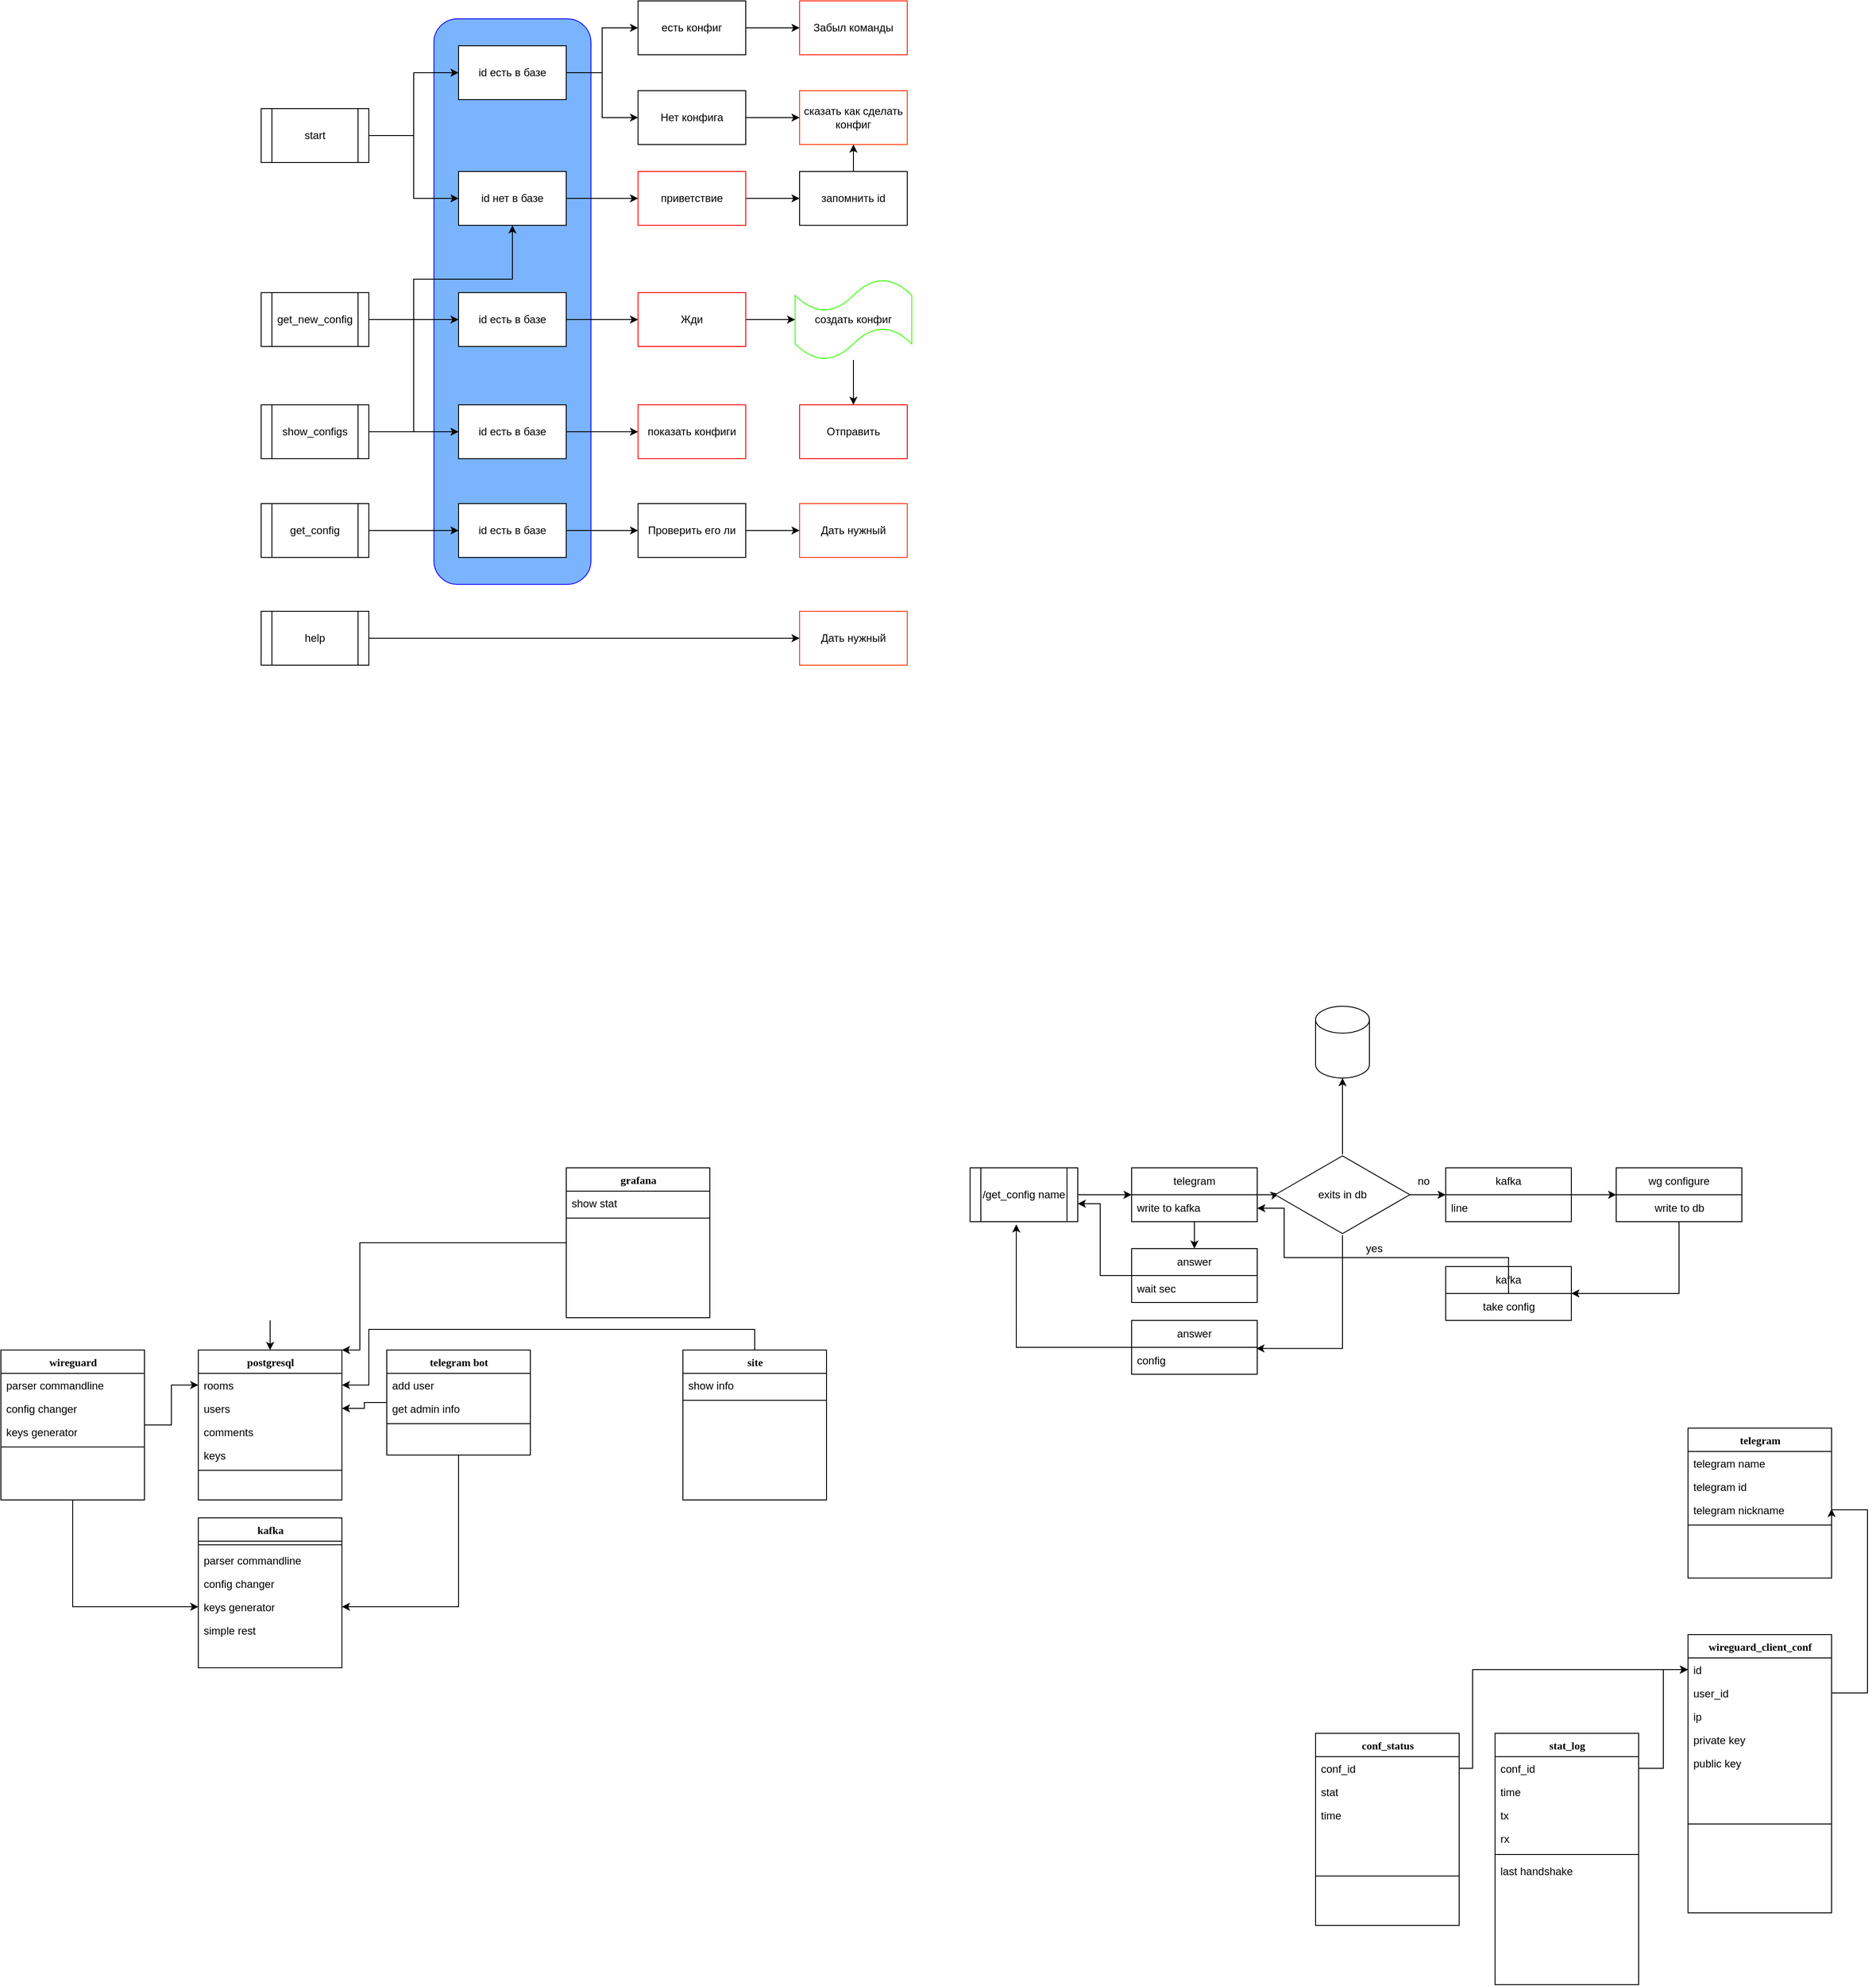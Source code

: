 <mxfile version="20.7.4" type="device"><diagram name="Page-1" id="9f46799a-70d6-7492-0946-bef42562c5a5"><mxGraphModel dx="1518" dy="2384" grid="1" gridSize="10" guides="1" tooltips="1" connect="1" arrows="1" fold="1" page="1" pageScale="1" pageWidth="1100" pageHeight="850" background="none" math="0" shadow="0"><root><mxCell id="0"/><mxCell id="1" parent="0"/><mxCell id="oRf7LFUbyHeiaU7k5_8D-14" value="" style="rounded=1;whiteSpace=wrap;html=1;strokeColor=#120AFF;fillColor=#7AB4FF;" vertex="1" parent="1"><mxGeometry x="572.5" y="-1450" width="175" height="630" as="geometry"/></mxCell><mxCell id="oRf7LFUbyHeiaU7k5_8D-32" style="edgeStyle=orthogonalEdgeStyle;rounded=0;orthogonalLoop=1;jettySize=auto;html=1;entryX=0.5;entryY=0;entryDx=0;entryDy=0;" edge="1" parent="1" source="vdcPh6hTa85m_aNYKxqe-5" target="OIe5zh96anAuEJxTmbu4-83"><mxGeometry relative="1" as="geometry"/></mxCell><mxCell id="vdcPh6hTa85m_aNYKxqe-5" value="создать конфиг" style="shape=tape;whiteSpace=wrap;html=1;shadow=0;strokeColor=#41FF12;" parent="1" vertex="1"><mxGeometry x="975" y="-1160" width="130" height="90" as="geometry"/></mxCell><mxCell id="00mdiyHsuxxNSuBgv0GE-9" style="edgeStyle=orthogonalEdgeStyle;rounded=0;orthogonalLoop=1;jettySize=auto;html=1;" parent="1" source="78961159f06e98e8-17" target="78961159f06e98e8-44" edge="1"><mxGeometry relative="1" as="geometry"/></mxCell><mxCell id="00mdiyHsuxxNSuBgv0GE-17" style="edgeStyle=orthogonalEdgeStyle;rounded=0;orthogonalLoop=1;jettySize=auto;html=1;" parent="1" source="78961159f06e98e8-17" target="00mdiyHsuxxNSuBgv0GE-6" edge="1"><mxGeometry relative="1" as="geometry"/></mxCell><mxCell id="78961159f06e98e8-17" value="wireguard" style="swimlane;html=1;fontStyle=1;align=center;verticalAlign=top;childLayout=stackLayout;horizontal=1;startSize=26;horizontalStack=0;resizeParent=1;resizeLast=0;collapsible=1;marginBottom=0;swimlaneFillColor=#ffffff;rounded=0;shadow=0;comic=0;labelBackgroundColor=none;strokeWidth=1;fillColor=none;fontFamily=Verdana;fontSize=12" parent="1" vertex="1"><mxGeometry x="90" y="33" width="160" height="167" as="geometry"/></mxCell><mxCell id="78961159f06e98e8-21" value="parser commandline" style="text;html=1;strokeColor=none;fillColor=none;align=left;verticalAlign=top;spacingLeft=4;spacingRight=4;whiteSpace=wrap;overflow=hidden;rotatable=0;points=[[0,0.5],[1,0.5]];portConstraint=eastwest;" parent="78961159f06e98e8-17" vertex="1"><mxGeometry y="26" width="160" height="26" as="geometry"/></mxCell><mxCell id="78961159f06e98e8-23" value="config changer" style="text;html=1;strokeColor=none;fillColor=none;align=left;verticalAlign=top;spacingLeft=4;spacingRight=4;whiteSpace=wrap;overflow=hidden;rotatable=0;points=[[0,0.5],[1,0.5]];portConstraint=eastwest;" parent="78961159f06e98e8-17" vertex="1"><mxGeometry y="52" width="160" height="26" as="geometry"/></mxCell><mxCell id="78961159f06e98e8-25" value="keys generator" style="text;html=1;strokeColor=none;fillColor=none;align=left;verticalAlign=top;spacingLeft=4;spacingRight=4;whiteSpace=wrap;overflow=hidden;rotatable=0;points=[[0,0.5],[1,0.5]];portConstraint=eastwest;" parent="78961159f06e98e8-17" vertex="1"><mxGeometry y="78" width="160" height="26" as="geometry"/></mxCell><mxCell id="78961159f06e98e8-19" value="" style="line;html=1;strokeWidth=1;fillColor=none;align=left;verticalAlign=middle;spacingTop=-1;spacingLeft=3;spacingRight=3;rotatable=0;labelPosition=right;points=[];portConstraint=eastwest;" parent="78961159f06e98e8-17" vertex="1"><mxGeometry y="104" width="160" height="8" as="geometry"/></mxCell><mxCell id="00mdiyHsuxxNSuBgv0GE-15" style="edgeStyle=orthogonalEdgeStyle;rounded=0;orthogonalLoop=1;jettySize=auto;html=1;" parent="1" source="78961159f06e98e8-30" target="78961159f06e98e8-45" edge="1"><mxGeometry relative="1" as="geometry"/></mxCell><mxCell id="00mdiyHsuxxNSuBgv0GE-18" style="edgeStyle=orthogonalEdgeStyle;rounded=0;orthogonalLoop=1;jettySize=auto;html=1;exitX=0.5;exitY=1;exitDx=0;exitDy=0;entryX=1;entryY=0.5;entryDx=0;entryDy=0;" parent="1" source="78961159f06e98e8-30" target="00mdiyHsuxxNSuBgv0GE-6" edge="1"><mxGeometry relative="1" as="geometry"/></mxCell><mxCell id="78961159f06e98e8-30" value="telegram bot" style="swimlane;html=1;fontStyle=1;align=center;verticalAlign=top;childLayout=stackLayout;horizontal=1;startSize=26;horizontalStack=0;resizeParent=1;resizeLast=0;collapsible=1;marginBottom=0;swimlaneFillColor=#ffffff;rounded=0;shadow=0;comic=0;labelBackgroundColor=none;strokeWidth=1;fillColor=none;fontFamily=Verdana;fontSize=12" parent="1" vertex="1"><mxGeometry x="520" y="33" width="160" height="117" as="geometry"/></mxCell><mxCell id="78961159f06e98e8-31" value="add user" style="text;html=1;strokeColor=none;fillColor=none;align=left;verticalAlign=top;spacingLeft=4;spacingRight=4;whiteSpace=wrap;overflow=hidden;rotatable=0;points=[[0,0.5],[1,0.5]];portConstraint=eastwest;" parent="78961159f06e98e8-30" vertex="1"><mxGeometry y="26" width="160" height="26" as="geometry"/></mxCell><mxCell id="78961159f06e98e8-32" value="get admin info" style="text;html=1;strokeColor=none;fillColor=none;align=left;verticalAlign=top;spacingLeft=4;spacingRight=4;whiteSpace=wrap;overflow=hidden;rotatable=0;points=[[0,0.5],[1,0.5]];portConstraint=eastwest;" parent="78961159f06e98e8-30" vertex="1"><mxGeometry y="52" width="160" height="26" as="geometry"/></mxCell><mxCell id="78961159f06e98e8-38" value="" style="line;html=1;strokeWidth=1;fillColor=none;align=left;verticalAlign=middle;spacingTop=-1;spacingLeft=3;spacingRight=3;rotatable=0;labelPosition=right;points=[];portConstraint=eastwest;" parent="78961159f06e98e8-30" vertex="1"><mxGeometry y="78" width="160" height="8" as="geometry"/></mxCell><mxCell id="78961159f06e98e8-43" value="postgresql" style="swimlane;html=1;fontStyle=1;align=center;verticalAlign=top;childLayout=stackLayout;horizontal=1;startSize=26;horizontalStack=0;resizeParent=1;resizeLast=0;collapsible=1;marginBottom=0;swimlaneFillColor=#ffffff;rounded=0;shadow=0;comic=0;labelBackgroundColor=none;strokeWidth=1;fillColor=none;fontFamily=Verdana;fontSize=12" parent="1" vertex="1"><mxGeometry x="310" y="33" width="160" height="167" as="geometry"/></mxCell><mxCell id="78961159f06e98e8-44" value="rooms" style="text;html=1;strokeColor=none;fillColor=none;align=left;verticalAlign=top;spacingLeft=4;spacingRight=4;whiteSpace=wrap;overflow=hidden;rotatable=0;points=[[0,0.5],[1,0.5]];portConstraint=eastwest;" parent="78961159f06e98e8-43" vertex="1"><mxGeometry y="26" width="160" height="26" as="geometry"/></mxCell><mxCell id="78961159f06e98e8-45" value="users" style="text;html=1;strokeColor=none;fillColor=none;align=left;verticalAlign=top;spacingLeft=4;spacingRight=4;whiteSpace=wrap;overflow=hidden;rotatable=0;points=[[0,0.5],[1,0.5]];portConstraint=eastwest;" parent="78961159f06e98e8-43" vertex="1"><mxGeometry y="52" width="160" height="26" as="geometry"/></mxCell><mxCell id="78961159f06e98e8-49" value="comments" style="text;html=1;strokeColor=none;fillColor=none;align=left;verticalAlign=top;spacingLeft=4;spacingRight=4;whiteSpace=wrap;overflow=hidden;rotatable=0;points=[[0,0.5],[1,0.5]];portConstraint=eastwest;" parent="78961159f06e98e8-43" vertex="1"><mxGeometry y="78" width="160" height="26" as="geometry"/></mxCell><mxCell id="78961159f06e98e8-50" value="keys" style="text;html=1;strokeColor=none;fillColor=none;align=left;verticalAlign=top;spacingLeft=4;spacingRight=4;whiteSpace=wrap;overflow=hidden;rotatable=0;points=[[0,0.5],[1,0.5]];portConstraint=eastwest;" parent="78961159f06e98e8-43" vertex="1"><mxGeometry y="104" width="160" height="26" as="geometry"/></mxCell><mxCell id="78961159f06e98e8-51" value="" style="line;html=1;strokeWidth=1;fillColor=none;align=left;verticalAlign=middle;spacingTop=-1;spacingLeft=3;spacingRight=3;rotatable=0;labelPosition=right;points=[];portConstraint=eastwest;" parent="78961159f06e98e8-43" vertex="1"><mxGeometry y="130" width="160" height="8" as="geometry"/></mxCell><mxCell id="00mdiyHsuxxNSuBgv0GE-3" value="kafka" style="swimlane;html=1;fontStyle=1;align=center;verticalAlign=top;childLayout=stackLayout;horizontal=1;startSize=26;horizontalStack=0;resizeParent=1;resizeLast=0;collapsible=1;marginBottom=0;swimlaneFillColor=#ffffff;rounded=0;shadow=0;comic=0;labelBackgroundColor=none;strokeWidth=1;fillColor=none;fontFamily=Verdana;fontSize=12" parent="1" vertex="1"><mxGeometry x="310" y="220" width="160" height="167" as="geometry"/></mxCell><mxCell id="00mdiyHsuxxNSuBgv0GE-8" value="" style="line;html=1;strokeWidth=1;fillColor=none;align=left;verticalAlign=middle;spacingTop=-1;spacingLeft=3;spacingRight=3;rotatable=0;labelPosition=right;points=[];portConstraint=eastwest;" parent="00mdiyHsuxxNSuBgv0GE-3" vertex="1"><mxGeometry y="26" width="160" height="8" as="geometry"/></mxCell><mxCell id="00mdiyHsuxxNSuBgv0GE-4" value="parser commandline" style="text;html=1;strokeColor=none;fillColor=none;align=left;verticalAlign=top;spacingLeft=4;spacingRight=4;whiteSpace=wrap;overflow=hidden;rotatable=0;points=[[0,0.5],[1,0.5]];portConstraint=eastwest;" parent="00mdiyHsuxxNSuBgv0GE-3" vertex="1"><mxGeometry y="34" width="160" height="26" as="geometry"/></mxCell><mxCell id="00mdiyHsuxxNSuBgv0GE-5" value="config changer" style="text;html=1;strokeColor=none;fillColor=none;align=left;verticalAlign=top;spacingLeft=4;spacingRight=4;whiteSpace=wrap;overflow=hidden;rotatable=0;points=[[0,0.5],[1,0.5]];portConstraint=eastwest;" parent="00mdiyHsuxxNSuBgv0GE-3" vertex="1"><mxGeometry y="60" width="160" height="26" as="geometry"/></mxCell><mxCell id="00mdiyHsuxxNSuBgv0GE-6" value="keys generator" style="text;html=1;strokeColor=none;fillColor=none;align=left;verticalAlign=top;spacingLeft=4;spacingRight=4;whiteSpace=wrap;overflow=hidden;rotatable=0;points=[[0,0.5],[1,0.5]];portConstraint=eastwest;" parent="00mdiyHsuxxNSuBgv0GE-3" vertex="1"><mxGeometry y="86" width="160" height="26" as="geometry"/></mxCell><mxCell id="00mdiyHsuxxNSuBgv0GE-7" value="simple rest" style="text;html=1;strokeColor=none;fillColor=none;align=left;verticalAlign=top;spacingLeft=4;spacingRight=4;whiteSpace=wrap;overflow=hidden;rotatable=0;points=[[0,0.5],[1,0.5]];portConstraint=eastwest;" parent="00mdiyHsuxxNSuBgv0GE-3" vertex="1"><mxGeometry y="112" width="160" height="26" as="geometry"/></mxCell><mxCell id="00mdiyHsuxxNSuBgv0GE-26" style="edgeStyle=orthogonalEdgeStyle;rounded=0;orthogonalLoop=1;jettySize=auto;html=1;exitX=0.5;exitY=1;exitDx=0;exitDy=0;entryX=0.5;entryY=0;entryDx=0;entryDy=0;" parent="1" target="78961159f06e98e8-43" edge="1"><mxGeometry relative="1" as="geometry"><mxPoint x="390" as="sourcePoint"/></mxGeometry></mxCell><mxCell id="00mdiyHsuxxNSuBgv0GE-41" style="edgeStyle=orthogonalEdgeStyle;rounded=0;orthogonalLoop=1;jettySize=auto;html=1;entryX=1;entryY=0.5;entryDx=0;entryDy=0;" parent="1" source="00mdiyHsuxxNSuBgv0GE-27" target="78961159f06e98e8-44" edge="1"><mxGeometry relative="1" as="geometry"><Array as="points"><mxPoint x="930" y="10"/><mxPoint x="500" y="10"/><mxPoint x="500" y="72"/></Array></mxGeometry></mxCell><mxCell id="00mdiyHsuxxNSuBgv0GE-27" value="site" style="swimlane;html=1;fontStyle=1;align=center;verticalAlign=top;childLayout=stackLayout;horizontal=1;startSize=26;horizontalStack=0;resizeParent=1;resizeLast=0;collapsible=1;marginBottom=0;swimlaneFillColor=#ffffff;rounded=0;shadow=0;comic=0;labelBackgroundColor=none;strokeWidth=1;fillColor=none;fontFamily=Verdana;fontSize=12" parent="1" vertex="1"><mxGeometry x="850" y="33" width="160" height="167" as="geometry"/></mxCell><mxCell id="00mdiyHsuxxNSuBgv0GE-29" value="show info&amp;nbsp;" style="text;html=1;strokeColor=none;fillColor=none;align=left;verticalAlign=top;spacingLeft=4;spacingRight=4;whiteSpace=wrap;overflow=hidden;rotatable=0;points=[[0,0.5],[1,0.5]];portConstraint=eastwest;" parent="00mdiyHsuxxNSuBgv0GE-27" vertex="1"><mxGeometry y="26" width="160" height="26" as="geometry"/></mxCell><mxCell id="00mdiyHsuxxNSuBgv0GE-32" value="" style="line;html=1;strokeWidth=1;fillColor=none;align=left;verticalAlign=middle;spacingTop=-1;spacingLeft=3;spacingRight=3;rotatable=0;labelPosition=right;points=[];portConstraint=eastwest;" parent="00mdiyHsuxxNSuBgv0GE-27" vertex="1"><mxGeometry y="52" width="160" height="8" as="geometry"/></mxCell><mxCell id="00mdiyHsuxxNSuBgv0GE-48" style="edgeStyle=orthogonalEdgeStyle;rounded=0;orthogonalLoop=1;jettySize=auto;html=1;entryX=1;entryY=0;entryDx=0;entryDy=0;" parent="1" source="00mdiyHsuxxNSuBgv0GE-42" target="78961159f06e98e8-43" edge="1"><mxGeometry relative="1" as="geometry"><Array as="points"><mxPoint x="490" y="-86"/><mxPoint x="490" y="33"/></Array></mxGeometry></mxCell><mxCell id="00mdiyHsuxxNSuBgv0GE-42" value="grafana" style="swimlane;html=1;fontStyle=1;align=center;verticalAlign=top;childLayout=stackLayout;horizontal=1;startSize=26;horizontalStack=0;resizeParent=1;resizeLast=0;collapsible=1;marginBottom=0;swimlaneFillColor=#ffffff;rounded=0;shadow=0;comic=0;labelBackgroundColor=none;strokeWidth=1;fillColor=none;fontFamily=Verdana;fontSize=12" parent="1" vertex="1"><mxGeometry x="720" y="-170" width="160" height="167" as="geometry"/></mxCell><mxCell id="00mdiyHsuxxNSuBgv0GE-44" value="show stat" style="text;html=1;strokeColor=none;fillColor=none;align=left;verticalAlign=top;spacingLeft=4;spacingRight=4;whiteSpace=wrap;overflow=hidden;rotatable=0;points=[[0,0.5],[1,0.5]];portConstraint=eastwest;" parent="00mdiyHsuxxNSuBgv0GE-42" vertex="1"><mxGeometry y="26" width="160" height="26" as="geometry"/></mxCell><mxCell id="00mdiyHsuxxNSuBgv0GE-47" value="" style="line;html=1;strokeWidth=1;fillColor=none;align=left;verticalAlign=middle;spacingTop=-1;spacingLeft=3;spacingRight=3;rotatable=0;labelPosition=right;points=[];portConstraint=eastwest;" parent="00mdiyHsuxxNSuBgv0GE-42" vertex="1"><mxGeometry y="52" width="160" height="8" as="geometry"/></mxCell><mxCell id="00mdiyHsuxxNSuBgv0GE-49" value="telegram" style="swimlane;html=1;fontStyle=1;align=center;verticalAlign=top;childLayout=stackLayout;horizontal=1;startSize=26;horizontalStack=0;resizeParent=1;resizeLast=0;collapsible=1;marginBottom=0;swimlaneFillColor=#ffffff;rounded=0;shadow=0;comic=0;labelBackgroundColor=none;strokeWidth=1;fillColor=none;fontFamily=Verdana;fontSize=12" parent="1" vertex="1"><mxGeometry x="1970" y="120" width="160" height="167" as="geometry"/></mxCell><mxCell id="00mdiyHsuxxNSuBgv0GE-51" value="telegram name" style="text;html=1;strokeColor=none;fillColor=none;align=left;verticalAlign=top;spacingLeft=4;spacingRight=4;whiteSpace=wrap;overflow=hidden;rotatable=0;points=[[0,0.5],[1,0.5]];portConstraint=eastwest;" parent="00mdiyHsuxxNSuBgv0GE-49" vertex="1"><mxGeometry y="26" width="160" height="26" as="geometry"/></mxCell><mxCell id="00mdiyHsuxxNSuBgv0GE-53" value="telegram id" style="text;html=1;strokeColor=none;fillColor=none;align=left;verticalAlign=top;spacingLeft=4;spacingRight=4;whiteSpace=wrap;overflow=hidden;rotatable=0;points=[[0,0.5],[1,0.5]];portConstraint=eastwest;" parent="00mdiyHsuxxNSuBgv0GE-49" vertex="1"><mxGeometry y="52" width="160" height="26" as="geometry"/></mxCell><mxCell id="OIe5zh96anAuEJxTmbu4-7" value="telegram nickname" style="text;html=1;strokeColor=none;fillColor=none;align=left;verticalAlign=top;spacingLeft=4;spacingRight=4;whiteSpace=wrap;overflow=hidden;rotatable=0;points=[[0,0.5],[1,0.5]];portConstraint=eastwest;" parent="00mdiyHsuxxNSuBgv0GE-49" vertex="1"><mxGeometry y="78" width="160" height="26" as="geometry"/></mxCell><mxCell id="00mdiyHsuxxNSuBgv0GE-54" value="" style="line;html=1;strokeWidth=1;fillColor=none;align=left;verticalAlign=middle;spacingTop=-1;spacingLeft=3;spacingRight=3;rotatable=0;labelPosition=right;points=[];portConstraint=eastwest;" parent="00mdiyHsuxxNSuBgv0GE-49" vertex="1"><mxGeometry y="104" width="160" height="8" as="geometry"/></mxCell><mxCell id="00mdiyHsuxxNSuBgv0GE-55" value="stat_log" style="swimlane;html=1;fontStyle=1;align=center;verticalAlign=top;childLayout=stackLayout;horizontal=1;startSize=26;horizontalStack=0;resizeParent=1;resizeLast=0;collapsible=1;marginBottom=0;swimlaneFillColor=#ffffff;rounded=0;shadow=0;comic=0;labelBackgroundColor=none;strokeWidth=1;fillColor=none;fontFamily=Verdana;fontSize=12" parent="1" vertex="1"><mxGeometry x="1755" y="460" width="160" height="280" as="geometry"/></mxCell><mxCell id="00mdiyHsuxxNSuBgv0GE-94" value="conf_id" style="text;html=1;strokeColor=none;fillColor=none;align=left;verticalAlign=top;spacingLeft=4;spacingRight=4;whiteSpace=wrap;overflow=hidden;rotatable=0;points=[[0,0.5],[1,0.5]];portConstraint=eastwest;" parent="00mdiyHsuxxNSuBgv0GE-55" vertex="1"><mxGeometry y="26" width="160" height="26" as="geometry"/></mxCell><mxCell id="00mdiyHsuxxNSuBgv0GE-56" value="time" style="text;html=1;strokeColor=none;fillColor=none;align=left;verticalAlign=top;spacingLeft=4;spacingRight=4;whiteSpace=wrap;overflow=hidden;rotatable=0;points=[[0,0.5],[1,0.5]];portConstraint=eastwest;" parent="00mdiyHsuxxNSuBgv0GE-55" vertex="1"><mxGeometry y="52" width="160" height="26" as="geometry"/></mxCell><mxCell id="00mdiyHsuxxNSuBgv0GE-58" value="tx" style="text;html=1;strokeColor=none;fillColor=none;align=left;verticalAlign=top;spacingLeft=4;spacingRight=4;whiteSpace=wrap;overflow=hidden;rotatable=0;points=[[0,0.5],[1,0.5]];portConstraint=eastwest;" parent="00mdiyHsuxxNSuBgv0GE-55" vertex="1"><mxGeometry y="78" width="160" height="26" as="geometry"/></mxCell><mxCell id="00mdiyHsuxxNSuBgv0GE-59" value="rx" style="text;html=1;strokeColor=none;fillColor=none;align=left;verticalAlign=top;spacingLeft=4;spacingRight=4;whiteSpace=wrap;overflow=hidden;rotatable=0;points=[[0,0.5],[1,0.5]];portConstraint=eastwest;" parent="00mdiyHsuxxNSuBgv0GE-55" vertex="1"><mxGeometry y="104" width="160" height="26" as="geometry"/></mxCell><mxCell id="00mdiyHsuxxNSuBgv0GE-60" value="" style="line;html=1;strokeWidth=1;fillColor=none;align=left;verticalAlign=middle;spacingTop=-1;spacingLeft=3;spacingRight=3;rotatable=0;labelPosition=right;points=[];portConstraint=eastwest;" parent="00mdiyHsuxxNSuBgv0GE-55" vertex="1"><mxGeometry y="130" width="160" height="10" as="geometry"/></mxCell><mxCell id="00mdiyHsuxxNSuBgv0GE-95" value="last handshake" style="text;html=1;strokeColor=none;fillColor=none;align=left;verticalAlign=top;spacingLeft=4;spacingRight=4;whiteSpace=wrap;overflow=hidden;rotatable=0;points=[[0,0.5],[1,0.5]];portConstraint=eastwest;" parent="00mdiyHsuxxNSuBgv0GE-55" vertex="1"><mxGeometry y="140" width="160" height="26" as="geometry"/></mxCell><mxCell id="-ecxT5rSMF1L9PS7Wfo_-3" style="edgeStyle=orthogonalEdgeStyle;rounded=0;orthogonalLoop=1;jettySize=auto;html=1;exitX=1;exitY=0.5;exitDx=0;exitDy=0;" parent="1" source="-ecxT5rSMF1L9PS7Wfo_-1" edge="1"><mxGeometry relative="1" as="geometry"><mxPoint x="1350" y="-139.96" as="targetPoint"/></mxGeometry></mxCell><mxCell id="-ecxT5rSMF1L9PS7Wfo_-1" value="/get_config name" style="shape=process;whiteSpace=wrap;html=1;backgroundOutline=1;" parent="1" vertex="1"><mxGeometry x="1170" y="-170" width="120" height="60" as="geometry"/></mxCell><mxCell id="-ecxT5rSMF1L9PS7Wfo_-15" style="edgeStyle=orthogonalEdgeStyle;rounded=0;orthogonalLoop=1;jettySize=auto;html=1;" parent="1" source="-ecxT5rSMF1L9PS7Wfo_-4" target="-ecxT5rSMF1L9PS7Wfo_-13" edge="1"><mxGeometry relative="1" as="geometry"/></mxCell><mxCell id="-ecxT5rSMF1L9PS7Wfo_-22" style="edgeStyle=orthogonalEdgeStyle;rounded=0;orthogonalLoop=1;jettySize=auto;html=1;entryX=0.026;entryY=0.49;entryDx=0;entryDy=0;entryPerimeter=0;" parent="1" source="-ecxT5rSMF1L9PS7Wfo_-4" target="-ecxT5rSMF1L9PS7Wfo_-21" edge="1"><mxGeometry relative="1" as="geometry"/></mxCell><mxCell id="-ecxT5rSMF1L9PS7Wfo_-4" value="telegram" style="swimlane;fontStyle=0;childLayout=stackLayout;horizontal=1;startSize=30;horizontalStack=0;resizeParent=1;resizeParentMax=0;resizeLast=0;collapsible=1;marginBottom=0;whiteSpace=wrap;html=1;" parent="1" vertex="1"><mxGeometry x="1350" y="-170" width="140" height="60" as="geometry"/></mxCell><mxCell id="-ecxT5rSMF1L9PS7Wfo_-5" value="write to kafka" style="text;strokeColor=none;fillColor=none;align=left;verticalAlign=middle;spacingLeft=4;spacingRight=4;overflow=hidden;points=[[0,0.5],[1,0.5]];portConstraint=eastwest;rotatable=0;whiteSpace=wrap;html=1;" parent="-ecxT5rSMF1L9PS7Wfo_-4" vertex="1"><mxGeometry y="30" width="140" height="30" as="geometry"/></mxCell><mxCell id="-ecxT5rSMF1L9PS7Wfo_-19" style="edgeStyle=orthogonalEdgeStyle;rounded=0;orthogonalLoop=1;jettySize=auto;html=1;" parent="1" source="-ecxT5rSMF1L9PS7Wfo_-10" target="-ecxT5rSMF1L9PS7Wfo_-17" edge="1"><mxGeometry relative="1" as="geometry"/></mxCell><mxCell id="-ecxT5rSMF1L9PS7Wfo_-10" value="kafka" style="swimlane;fontStyle=0;childLayout=stackLayout;horizontal=1;startSize=30;horizontalStack=0;resizeParent=1;resizeParentMax=0;resizeLast=0;collapsible=1;marginBottom=0;whiteSpace=wrap;html=1;" parent="1" vertex="1"><mxGeometry x="1700" y="-170" width="140" height="60" as="geometry"/></mxCell><mxCell id="-ecxT5rSMF1L9PS7Wfo_-11" value="line" style="text;strokeColor=none;fillColor=none;align=left;verticalAlign=middle;spacingLeft=4;spacingRight=4;overflow=hidden;points=[[0,0.5],[1,0.5]];portConstraint=eastwest;rotatable=0;whiteSpace=wrap;html=1;" parent="-ecxT5rSMF1L9PS7Wfo_-10" vertex="1"><mxGeometry y="30" width="140" height="30" as="geometry"/></mxCell><mxCell id="-ecxT5rSMF1L9PS7Wfo_-13" value="answer" style="swimlane;fontStyle=0;childLayout=stackLayout;horizontal=1;startSize=30;horizontalStack=0;resizeParent=1;resizeParentMax=0;resizeLast=0;collapsible=1;marginBottom=0;whiteSpace=wrap;html=1;" parent="1" vertex="1"><mxGeometry x="1350" y="-80" width="140" height="60" as="geometry"/></mxCell><mxCell id="-ecxT5rSMF1L9PS7Wfo_-14" value="wait sec" style="text;strokeColor=none;fillColor=none;align=left;verticalAlign=middle;spacingLeft=4;spacingRight=4;overflow=hidden;points=[[0,0.5],[1,0.5]];portConstraint=eastwest;rotatable=0;whiteSpace=wrap;html=1;" parent="-ecxT5rSMF1L9PS7Wfo_-13" vertex="1"><mxGeometry y="30" width="140" height="30" as="geometry"/></mxCell><mxCell id="-ecxT5rSMF1L9PS7Wfo_-16" style="edgeStyle=orthogonalEdgeStyle;rounded=0;orthogonalLoop=1;jettySize=auto;html=1;" parent="1" source="-ecxT5rSMF1L9PS7Wfo_-14" edge="1"><mxGeometry relative="1" as="geometry"><mxPoint x="1290" y="-130" as="targetPoint"/><Array as="points"><mxPoint x="1315" y="-50"/><mxPoint x="1315" y="-130"/></Array></mxGeometry></mxCell><mxCell id="-ecxT5rSMF1L9PS7Wfo_-35" style="edgeStyle=orthogonalEdgeStyle;rounded=0;orthogonalLoop=1;jettySize=auto;html=1;" parent="1" source="-ecxT5rSMF1L9PS7Wfo_-17" target="-ecxT5rSMF1L9PS7Wfo_-33" edge="1"><mxGeometry relative="1" as="geometry"><Array as="points"><mxPoint x="1960" y="-30"/></Array></mxGeometry></mxCell><mxCell id="-ecxT5rSMF1L9PS7Wfo_-17" value="wg configure" style="swimlane;fontStyle=0;childLayout=stackLayout;horizontal=1;startSize=30;horizontalStack=0;resizeParent=1;resizeParentMax=0;resizeLast=0;collapsible=1;marginBottom=0;whiteSpace=wrap;html=1;" parent="1" vertex="1"><mxGeometry x="1890" y="-170" width="140" height="60" as="geometry"/></mxCell><mxCell id="-ecxT5rSMF1L9PS7Wfo_-32" value="write to db" style="text;html=1;align=center;verticalAlign=middle;resizable=0;points=[];autosize=1;strokeColor=none;fillColor=none;" parent="-ecxT5rSMF1L9PS7Wfo_-17" vertex="1"><mxGeometry y="30" width="140" height="30" as="geometry"/></mxCell><mxCell id="-ecxT5rSMF1L9PS7Wfo_-20" value="" style="shape=cylinder3;whiteSpace=wrap;html=1;boundedLbl=1;backgroundOutline=1;size=15;" parent="1" vertex="1"><mxGeometry x="1555" y="-350" width="60" height="80" as="geometry"/></mxCell><mxCell id="-ecxT5rSMF1L9PS7Wfo_-23" style="edgeStyle=orthogonalEdgeStyle;rounded=0;orthogonalLoop=1;jettySize=auto;html=1;entryX=0.5;entryY=1;entryDx=0;entryDy=0;entryPerimeter=0;" parent="1" source="-ecxT5rSMF1L9PS7Wfo_-21" target="-ecxT5rSMF1L9PS7Wfo_-20" edge="1"><mxGeometry relative="1" as="geometry"/></mxCell><mxCell id="-ecxT5rSMF1L9PS7Wfo_-24" style="edgeStyle=orthogonalEdgeStyle;rounded=0;orthogonalLoop=1;jettySize=auto;html=1;" parent="1" source="-ecxT5rSMF1L9PS7Wfo_-21" target="-ecxT5rSMF1L9PS7Wfo_-10" edge="1"><mxGeometry relative="1" as="geometry"/></mxCell><mxCell id="-ecxT5rSMF1L9PS7Wfo_-31" style="edgeStyle=orthogonalEdgeStyle;rounded=0;orthogonalLoop=1;jettySize=auto;html=1;entryX=0.993;entryY=0.041;entryDx=0;entryDy=0;entryPerimeter=0;" parent="1" source="-ecxT5rSMF1L9PS7Wfo_-21" target="-ecxT5rSMF1L9PS7Wfo_-29" edge="1"><mxGeometry relative="1" as="geometry"/></mxCell><mxCell id="-ecxT5rSMF1L9PS7Wfo_-21" value="exits in db" style="html=1;whiteSpace=wrap;aspect=fixed;shape=isoRectangle;" parent="1" vertex="1"><mxGeometry x="1510" y="-185" width="150" height="90" as="geometry"/></mxCell><mxCell id="-ecxT5rSMF1L9PS7Wfo_-25" value="no" style="text;html=1;align=center;verticalAlign=middle;resizable=0;points=[];autosize=1;strokeColor=none;fillColor=none;" parent="1" vertex="1"><mxGeometry x="1655" y="-170" width="40" height="30" as="geometry"/></mxCell><mxCell id="-ecxT5rSMF1L9PS7Wfo_-26" value="yes" style="text;html=1;align=center;verticalAlign=middle;resizable=0;points=[];autosize=1;strokeColor=none;fillColor=none;" parent="1" vertex="1"><mxGeometry x="1600" y="-95" width="40" height="30" as="geometry"/></mxCell><mxCell id="-ecxT5rSMF1L9PS7Wfo_-30" style="edgeStyle=orthogonalEdgeStyle;rounded=0;orthogonalLoop=1;jettySize=auto;html=1;entryX=0.429;entryY=1.05;entryDx=0;entryDy=0;entryPerimeter=0;exitX=0;exitY=0.5;exitDx=0;exitDy=0;" parent="1" source="-ecxT5rSMF1L9PS7Wfo_-28" target="-ecxT5rSMF1L9PS7Wfo_-1" edge="1"><mxGeometry relative="1" as="geometry"><mxPoint x="1450" y="120" as="sourcePoint"/><Array as="points"><mxPoint x="1222" y="30"/></Array></mxGeometry></mxCell><mxCell id="-ecxT5rSMF1L9PS7Wfo_-28" value="answer" style="swimlane;fontStyle=0;childLayout=stackLayout;horizontal=1;startSize=30;horizontalStack=0;resizeParent=1;resizeParentMax=0;resizeLast=0;collapsible=1;marginBottom=0;whiteSpace=wrap;html=1;" parent="1" vertex="1"><mxGeometry x="1350" width="140" height="60" as="geometry"/></mxCell><mxCell id="-ecxT5rSMF1L9PS7Wfo_-29" value="config" style="text;strokeColor=none;fillColor=none;align=left;verticalAlign=middle;spacingLeft=4;spacingRight=4;overflow=hidden;points=[[0,0.5],[1,0.5]];portConstraint=eastwest;rotatable=0;whiteSpace=wrap;html=1;" parent="-ecxT5rSMF1L9PS7Wfo_-28" vertex="1"><mxGeometry y="30" width="140" height="30" as="geometry"/></mxCell><mxCell id="-ecxT5rSMF1L9PS7Wfo_-33" value="kafka" style="swimlane;fontStyle=0;childLayout=stackLayout;horizontal=1;startSize=30;horizontalStack=0;resizeParent=1;resizeParentMax=0;resizeLast=0;collapsible=1;marginBottom=0;whiteSpace=wrap;html=1;" parent="1" vertex="1"><mxGeometry x="1700" y="-60" width="140" height="60" as="geometry"/></mxCell><mxCell id="-ecxT5rSMF1L9PS7Wfo_-34" value="take config" style="text;html=1;align=center;verticalAlign=middle;resizable=0;points=[];autosize=1;strokeColor=none;fillColor=none;" parent="-ecxT5rSMF1L9PS7Wfo_-33" vertex="1"><mxGeometry y="30" width="140" height="30" as="geometry"/></mxCell><mxCell id="-ecxT5rSMF1L9PS7Wfo_-37" style="edgeStyle=orthogonalEdgeStyle;rounded=0;orthogonalLoop=1;jettySize=auto;html=1;entryX=1;entryY=0.5;entryDx=0;entryDy=0;" parent="1" source="-ecxT5rSMF1L9PS7Wfo_-34" target="-ecxT5rSMF1L9PS7Wfo_-5" edge="1"><mxGeometry relative="1" as="geometry"><Array as="points"><mxPoint x="1770" y="-70"/><mxPoint x="1520" y="-70"/><mxPoint x="1520" y="-125"/></Array></mxGeometry></mxCell><mxCell id="OIe5zh96anAuEJxTmbu4-1" value="wireguard_client_conf" style="swimlane;html=1;fontStyle=1;align=center;verticalAlign=top;childLayout=stackLayout;horizontal=1;startSize=26;horizontalStack=0;resizeParent=1;resizeLast=0;collapsible=1;marginBottom=0;swimlaneFillColor=#ffffff;rounded=0;shadow=0;comic=0;labelBackgroundColor=none;strokeWidth=1;fillColor=none;fontFamily=Verdana;fontSize=12" parent="1" vertex="1"><mxGeometry x="1970" y="350" width="160" height="310" as="geometry"/></mxCell><mxCell id="OIe5zh96anAuEJxTmbu4-2" value="id" style="text;html=1;strokeColor=none;fillColor=none;align=left;verticalAlign=top;spacingLeft=4;spacingRight=4;whiteSpace=wrap;overflow=hidden;rotatable=0;points=[[0,0.5],[1,0.5]];portConstraint=eastwest;" parent="OIe5zh96anAuEJxTmbu4-1" vertex="1"><mxGeometry y="26" width="160" height="26" as="geometry"/></mxCell><mxCell id="OIe5zh96anAuEJxTmbu4-10" value="user_id" style="text;html=1;strokeColor=none;fillColor=none;align=left;verticalAlign=top;spacingLeft=4;spacingRight=4;whiteSpace=wrap;overflow=hidden;rotatable=0;points=[[0,0.5],[1,0.5]];portConstraint=eastwest;" parent="OIe5zh96anAuEJxTmbu4-1" vertex="1"><mxGeometry y="52" width="160" height="26" as="geometry"/></mxCell><mxCell id="OIe5zh96anAuEJxTmbu4-3" value="ip" style="text;html=1;strokeColor=none;fillColor=none;align=left;verticalAlign=top;spacingLeft=4;spacingRight=4;whiteSpace=wrap;overflow=hidden;rotatable=0;points=[[0,0.5],[1,0.5]];portConstraint=eastwest;" parent="OIe5zh96anAuEJxTmbu4-1" vertex="1"><mxGeometry y="78" width="160" height="26" as="geometry"/></mxCell><mxCell id="OIe5zh96anAuEJxTmbu4-4" value="private key" style="text;html=1;strokeColor=none;fillColor=none;align=left;verticalAlign=top;spacingLeft=4;spacingRight=4;whiteSpace=wrap;overflow=hidden;rotatable=0;points=[[0,0.5],[1,0.5]];portConstraint=eastwest;" parent="OIe5zh96anAuEJxTmbu4-1" vertex="1"><mxGeometry y="104" width="160" height="26" as="geometry"/></mxCell><mxCell id="OIe5zh96anAuEJxTmbu4-8" value="public key" style="text;html=1;strokeColor=none;fillColor=none;align=left;verticalAlign=top;spacingLeft=4;spacingRight=4;whiteSpace=wrap;overflow=hidden;rotatable=0;points=[[0,0.5],[1,0.5]];portConstraint=eastwest;" parent="OIe5zh96anAuEJxTmbu4-1" vertex="1"><mxGeometry y="130" width="160" height="26" as="geometry"/></mxCell><mxCell id="OIe5zh96anAuEJxTmbu4-6" value="" style="line;html=1;strokeWidth=1;fillColor=none;align=left;verticalAlign=middle;spacingTop=-1;spacingLeft=3;spacingRight=3;rotatable=0;labelPosition=right;points=[];portConstraint=eastwest;" parent="OIe5zh96anAuEJxTmbu4-1" vertex="1"><mxGeometry y="156" width="160" height="110" as="geometry"/></mxCell><mxCell id="OIe5zh96anAuEJxTmbu4-11" value="conf_status" style="swimlane;html=1;fontStyle=1;align=center;verticalAlign=top;childLayout=stackLayout;horizontal=1;startSize=26;horizontalStack=0;resizeParent=1;resizeLast=0;collapsible=1;marginBottom=0;swimlaneFillColor=#ffffff;rounded=0;shadow=0;comic=0;labelBackgroundColor=none;strokeWidth=1;fillColor=none;fontFamily=Verdana;fontSize=12" parent="1" vertex="1"><mxGeometry x="1555" y="460" width="160" height="214" as="geometry"/></mxCell><mxCell id="OIe5zh96anAuEJxTmbu4-12" value="conf_id" style="text;html=1;strokeColor=none;fillColor=none;align=left;verticalAlign=top;spacingLeft=4;spacingRight=4;whiteSpace=wrap;overflow=hidden;rotatable=0;points=[[0,0.5],[1,0.5]];portConstraint=eastwest;" parent="OIe5zh96anAuEJxTmbu4-11" vertex="1"><mxGeometry y="26" width="160" height="26" as="geometry"/></mxCell><mxCell id="OIe5zh96anAuEJxTmbu4-13" value="stat" style="text;html=1;strokeColor=none;fillColor=none;align=left;verticalAlign=top;spacingLeft=4;spacingRight=4;whiteSpace=wrap;overflow=hidden;rotatable=0;points=[[0,0.5],[1,0.5]];portConstraint=eastwest;" parent="OIe5zh96anAuEJxTmbu4-11" vertex="1"><mxGeometry y="52" width="160" height="26" as="geometry"/></mxCell><mxCell id="OIe5zh96anAuEJxTmbu4-15" value="time" style="text;html=1;strokeColor=none;fillColor=none;align=left;verticalAlign=top;spacingLeft=4;spacingRight=4;whiteSpace=wrap;overflow=hidden;rotatable=0;points=[[0,0.5],[1,0.5]];portConstraint=eastwest;" parent="OIe5zh96anAuEJxTmbu4-11" vertex="1"><mxGeometry y="78" width="160" height="26" as="geometry"/></mxCell><mxCell id="OIe5zh96anAuEJxTmbu4-14" value="" style="line;html=1;strokeWidth=1;fillColor=none;align=left;verticalAlign=middle;spacingTop=-1;spacingLeft=3;spacingRight=3;rotatable=0;labelPosition=right;points=[];portConstraint=eastwest;" parent="OIe5zh96anAuEJxTmbu4-11" vertex="1"><mxGeometry y="104" width="160" height="110" as="geometry"/></mxCell><mxCell id="OIe5zh96anAuEJxTmbu4-18" style="edgeStyle=orthogonalEdgeStyle;rounded=0;orthogonalLoop=1;jettySize=auto;html=1;exitX=1;exitY=0.5;exitDx=0;exitDy=0;entryX=0;entryY=0.5;entryDx=0;entryDy=0;" parent="1" source="OIe5zh96anAuEJxTmbu4-12" target="OIe5zh96anAuEJxTmbu4-2" edge="1"><mxGeometry relative="1" as="geometry"><Array as="points"><mxPoint x="1730" y="499"/><mxPoint x="1730" y="389"/></Array></mxGeometry></mxCell><mxCell id="OIe5zh96anAuEJxTmbu4-19" style="edgeStyle=orthogonalEdgeStyle;rounded=0;orthogonalLoop=1;jettySize=auto;html=1;exitX=1;exitY=0.5;exitDx=0;exitDy=0;entryX=0;entryY=0.5;entryDx=0;entryDy=0;" parent="1" source="00mdiyHsuxxNSuBgv0GE-94" target="OIe5zh96anAuEJxTmbu4-2" edge="1"><mxGeometry relative="1" as="geometry"/></mxCell><mxCell id="OIe5zh96anAuEJxTmbu4-30" style="edgeStyle=orthogonalEdgeStyle;rounded=0;orthogonalLoop=1;jettySize=auto;html=1;entryX=0;entryY=0.5;entryDx=0;entryDy=0;" parent="1" source="OIe5zh96anAuEJxTmbu4-25" target="OIe5zh96anAuEJxTmbu4-31" edge="1"><mxGeometry relative="1" as="geometry"><mxPoint x="600" y="-1370" as="targetPoint"/></mxGeometry></mxCell><mxCell id="OIe5zh96anAuEJxTmbu4-36" style="edgeStyle=orthogonalEdgeStyle;rounded=0;orthogonalLoop=1;jettySize=auto;html=1;entryX=0;entryY=0.5;entryDx=0;entryDy=0;" parent="1" source="OIe5zh96anAuEJxTmbu4-25" target="OIe5zh96anAuEJxTmbu4-34" edge="1"><mxGeometry relative="1" as="geometry"/></mxCell><mxCell id="OIe5zh96anAuEJxTmbu4-25" value="start" style="shape=process;whiteSpace=wrap;html=1;backgroundOutline=1;" parent="1" vertex="1"><mxGeometry x="380" y="-1350" width="120" height="60" as="geometry"/></mxCell><mxCell id="OIe5zh96anAuEJxTmbu4-38" style="edgeStyle=orthogonalEdgeStyle;rounded=0;orthogonalLoop=1;jettySize=auto;html=1;" parent="1" source="OIe5zh96anAuEJxTmbu4-31" target="OIe5zh96anAuEJxTmbu4-37" edge="1"><mxGeometry relative="1" as="geometry"/></mxCell><mxCell id="OIe5zh96anAuEJxTmbu4-40" style="edgeStyle=orthogonalEdgeStyle;rounded=0;orthogonalLoop=1;jettySize=auto;html=1;" parent="1" source="OIe5zh96anAuEJxTmbu4-31" target="OIe5zh96anAuEJxTmbu4-39" edge="1"><mxGeometry relative="1" as="geometry"/></mxCell><mxCell id="OIe5zh96anAuEJxTmbu4-31" value="id есть в базе" style="whiteSpace=wrap;html=1;" parent="1" vertex="1"><mxGeometry x="600" y="-1420" width="120" height="60" as="geometry"/></mxCell><mxCell id="OIe5zh96anAuEJxTmbu4-52" style="edgeStyle=orthogonalEdgeStyle;rounded=0;orthogonalLoop=1;jettySize=auto;html=1;exitX=1;exitY=0.5;exitDx=0;exitDy=0;" parent="1" source="OIe5zh96anAuEJxTmbu4-34" target="OIe5zh96anAuEJxTmbu4-51" edge="1"><mxGeometry relative="1" as="geometry"/></mxCell><mxCell id="OIe5zh96anAuEJxTmbu4-34" value="id нет в базе" style="whiteSpace=wrap;html=1;" parent="1" vertex="1"><mxGeometry x="600" y="-1280" width="120" height="60" as="geometry"/></mxCell><mxCell id="OIe5zh96anAuEJxTmbu4-44" style="edgeStyle=orthogonalEdgeStyle;rounded=0;orthogonalLoop=1;jettySize=auto;html=1;" parent="1" source="OIe5zh96anAuEJxTmbu4-37" target="OIe5zh96anAuEJxTmbu4-43" edge="1"><mxGeometry relative="1" as="geometry"/></mxCell><mxCell id="OIe5zh96anAuEJxTmbu4-37" value="есть конфиг" style="whiteSpace=wrap;html=1;" parent="1" vertex="1"><mxGeometry x="800" y="-1470" width="120" height="60" as="geometry"/></mxCell><mxCell id="OIe5zh96anAuEJxTmbu4-42" style="edgeStyle=orthogonalEdgeStyle;rounded=0;orthogonalLoop=1;jettySize=auto;html=1;" parent="1" source="OIe5zh96anAuEJxTmbu4-39" target="OIe5zh96anAuEJxTmbu4-41" edge="1"><mxGeometry relative="1" as="geometry"/></mxCell><mxCell id="OIe5zh96anAuEJxTmbu4-39" value="Нет конфига" style="whiteSpace=wrap;html=1;" parent="1" vertex="1"><mxGeometry x="800" y="-1370" width="120" height="60" as="geometry"/></mxCell><mxCell id="OIe5zh96anAuEJxTmbu4-41" value="сказать как сделать конфиг" style="whiteSpace=wrap;html=1;strokeColor=#FF3B0A;" parent="1" vertex="1"><mxGeometry x="980" y="-1370" width="120" height="60" as="geometry"/></mxCell><mxCell id="OIe5zh96anAuEJxTmbu4-43" value="Забыл команды" style="whiteSpace=wrap;html=1;strokeColor=#FF250D;" parent="1" vertex="1"><mxGeometry x="980" y="-1470" width="120" height="60" as="geometry"/></mxCell><mxCell id="OIe5zh96anAuEJxTmbu4-50" style="edgeStyle=orthogonalEdgeStyle;rounded=0;orthogonalLoop=1;jettySize=auto;html=1;entryX=0.5;entryY=1;entryDx=0;entryDy=0;" parent="1" source="OIe5zh96anAuEJxTmbu4-48" target="OIe5zh96anAuEJxTmbu4-41" edge="1"><mxGeometry relative="1" as="geometry"><Array as="points"><mxPoint x="1040" y="-1310"/><mxPoint x="1040" y="-1310"/></Array><mxPoint x="860" y="-1280" as="targetPoint"/></mxGeometry></mxCell><mxCell id="OIe5zh96anAuEJxTmbu4-48" value="запомнить id" style="whiteSpace=wrap;html=1;" parent="1" vertex="1"><mxGeometry x="980" y="-1280" width="120" height="60" as="geometry"/></mxCell><mxCell id="OIe5zh96anAuEJxTmbu4-53" style="edgeStyle=orthogonalEdgeStyle;rounded=0;orthogonalLoop=1;jettySize=auto;html=1;exitX=1;exitY=0.5;exitDx=0;exitDy=0;entryX=0;entryY=0.5;entryDx=0;entryDy=0;" parent="1" source="OIe5zh96anAuEJxTmbu4-51" target="OIe5zh96anAuEJxTmbu4-48" edge="1"><mxGeometry relative="1" as="geometry"/></mxCell><mxCell id="OIe5zh96anAuEJxTmbu4-51" value="приветствие" style="whiteSpace=wrap;html=1;strokeColor=#FF0808;" parent="1" vertex="1"><mxGeometry x="800" y="-1280" width="120" height="60" as="geometry"/></mxCell><mxCell id="OIe5zh96anAuEJxTmbu4-55" style="edgeStyle=orthogonalEdgeStyle;rounded=0;orthogonalLoop=1;jettySize=auto;html=1;entryX=0;entryY=0.5;entryDx=0;entryDy=0;" parent="1" source="OIe5zh96anAuEJxTmbu4-58" target="OIe5zh96anAuEJxTmbu4-61" edge="1"><mxGeometry relative="1" as="geometry"><mxPoint x="600" y="-1190" as="targetPoint"/></mxGeometry></mxCell><mxCell id="OIe5zh96anAuEJxTmbu4-58" value="get_new_config" style="shape=process;whiteSpace=wrap;html=1;backgroundOutline=1;" parent="1" vertex="1"><mxGeometry x="380" y="-1145" width="120" height="60" as="geometry"/></mxCell><mxCell id="oRf7LFUbyHeiaU7k5_8D-29" style="edgeStyle=orthogonalEdgeStyle;rounded=0;orthogonalLoop=1;jettySize=auto;html=1;entryX=0;entryY=0.5;entryDx=0;entryDy=0;" edge="1" parent="1" source="OIe5zh96anAuEJxTmbu4-61" target="oRf7LFUbyHeiaU7k5_8D-28"><mxGeometry relative="1" as="geometry"/></mxCell><mxCell id="OIe5zh96anAuEJxTmbu4-61" value="id есть в базе" style="whiteSpace=wrap;html=1;" parent="1" vertex="1"><mxGeometry x="600" y="-1145" width="120" height="60" as="geometry"/></mxCell><mxCell id="OIe5zh96anAuEJxTmbu4-83" value="Отправить" style="whiteSpace=wrap;html=1;strokeColor=#FF0000;" parent="1" vertex="1"><mxGeometry x="980" y="-1020" width="120" height="60" as="geometry"/></mxCell><mxCell id="OIe5zh96anAuEJxTmbu4-98" style="edgeStyle=orthogonalEdgeStyle;rounded=0;orthogonalLoop=1;jettySize=auto;html=1;entryX=0;entryY=0.5;entryDx=0;entryDy=0;" parent="1" source="OIe5zh96anAuEJxTmbu4-85" target="OIe5zh96anAuEJxTmbu4-87" edge="1"><mxGeometry relative="1" as="geometry"/></mxCell><mxCell id="oRf7LFUbyHeiaU7k5_8D-5" style="edgeStyle=orthogonalEdgeStyle;rounded=0;orthogonalLoop=1;jettySize=auto;html=1;exitX=1;exitY=0.5;exitDx=0;exitDy=0;entryX=0.5;entryY=1;entryDx=0;entryDy=0;" edge="1" parent="1" source="OIe5zh96anAuEJxTmbu4-85" target="OIe5zh96anAuEJxTmbu4-34"><mxGeometry relative="1" as="geometry"><Array as="points"><mxPoint x="550" y="-990"/><mxPoint x="550" y="-1160"/><mxPoint x="660" y="-1160"/></Array></mxGeometry></mxCell><mxCell id="OIe5zh96anAuEJxTmbu4-85" value="show_configs" style="shape=process;whiteSpace=wrap;html=1;backgroundOutline=1;" parent="1" vertex="1"><mxGeometry x="380" y="-1020" width="120" height="60" as="geometry"/></mxCell><mxCell id="OIe5zh96anAuEJxTmbu4-86" value="" style="edgeStyle=orthogonalEdgeStyle;rounded=0;orthogonalLoop=1;jettySize=auto;html=1;" parent="1" source="OIe5zh96anAuEJxTmbu4-87" target="OIe5zh96anAuEJxTmbu4-91" edge="1"><mxGeometry relative="1" as="geometry"/></mxCell><mxCell id="OIe5zh96anAuEJxTmbu4-87" value="id есть в базе" style="whiteSpace=wrap;html=1;" parent="1" vertex="1"><mxGeometry x="600" y="-1020" width="120" height="60" as="geometry"/></mxCell><mxCell id="OIe5zh96anAuEJxTmbu4-91" value="показать конфиги" style="whiteSpace=wrap;html=1;strokeColor=#FF0A0A;" parent="1" vertex="1"><mxGeometry x="800" y="-1020" width="120" height="60" as="geometry"/></mxCell><mxCell id="oRf7LFUbyHeiaU7k5_8D-1" style="edgeStyle=orthogonalEdgeStyle;rounded=0;orthogonalLoop=1;jettySize=auto;html=1;" edge="1" parent="1" source="OIe5zh96anAuEJxTmbu4-10"><mxGeometry relative="1" as="geometry"><mxPoint x="2130" y="210" as="targetPoint"/><Array as="points"><mxPoint x="2170" y="415"/><mxPoint x="2170" y="211"/></Array></mxGeometry></mxCell><mxCell id="oRf7LFUbyHeiaU7k5_8D-6" style="edgeStyle=orthogonalEdgeStyle;rounded=0;orthogonalLoop=1;jettySize=auto;html=1;entryX=0;entryY=0.5;entryDx=0;entryDy=0;" edge="1" parent="1" source="oRf7LFUbyHeiaU7k5_8D-7" target="oRf7LFUbyHeiaU7k5_8D-9"><mxGeometry relative="1" as="geometry"/></mxCell><mxCell id="oRf7LFUbyHeiaU7k5_8D-7" value="get_config" style="shape=process;whiteSpace=wrap;html=1;backgroundOutline=1;" vertex="1" parent="1"><mxGeometry x="380" y="-910" width="120" height="60" as="geometry"/></mxCell><mxCell id="oRf7LFUbyHeiaU7k5_8D-18" style="edgeStyle=orthogonalEdgeStyle;rounded=0;orthogonalLoop=1;jettySize=auto;html=1;entryX=0;entryY=0.5;entryDx=0;entryDy=0;" edge="1" parent="1" source="oRf7LFUbyHeiaU7k5_8D-9" target="oRf7LFUbyHeiaU7k5_8D-15"><mxGeometry relative="1" as="geometry"/></mxCell><mxCell id="oRf7LFUbyHeiaU7k5_8D-9" value="id есть в базе" style="whiteSpace=wrap;html=1;" vertex="1" parent="1"><mxGeometry x="600" y="-910" width="120" height="60" as="geometry"/></mxCell><mxCell id="oRf7LFUbyHeiaU7k5_8D-12" value="Дать нужный" style="whiteSpace=wrap;html=1;shadow=0;strokeColor=#FF370F;" vertex="1" parent="1"><mxGeometry x="980" y="-910" width="120" height="60" as="geometry"/></mxCell><mxCell id="oRf7LFUbyHeiaU7k5_8D-19" style="edgeStyle=orthogonalEdgeStyle;rounded=0;orthogonalLoop=1;jettySize=auto;html=1;entryX=0;entryY=0.5;entryDx=0;entryDy=0;" edge="1" parent="1" source="oRf7LFUbyHeiaU7k5_8D-15" target="oRf7LFUbyHeiaU7k5_8D-12"><mxGeometry relative="1" as="geometry"/></mxCell><mxCell id="oRf7LFUbyHeiaU7k5_8D-15" value="Проверить его ли" style="whiteSpace=wrap;html=1;shadow=0;strokeColor=#000000;" vertex="1" parent="1"><mxGeometry x="800" y="-910" width="120" height="60" as="geometry"/></mxCell><mxCell id="oRf7LFUbyHeiaU7k5_8D-27" style="edgeStyle=orthogonalEdgeStyle;rounded=0;orthogonalLoop=1;jettySize=auto;html=1;exitX=1;exitY=0.5;exitDx=0;exitDy=0;entryX=0;entryY=0.5;entryDx=0;entryDy=0;" edge="1" parent="1" source="oRf7LFUbyHeiaU7k5_8D-21" target="oRf7LFUbyHeiaU7k5_8D-24"><mxGeometry relative="1" as="geometry"/></mxCell><mxCell id="oRf7LFUbyHeiaU7k5_8D-21" value="help" style="shape=process;whiteSpace=wrap;html=1;backgroundOutline=1;" vertex="1" parent="1"><mxGeometry x="380" y="-790" width="120" height="60" as="geometry"/></mxCell><mxCell id="oRf7LFUbyHeiaU7k5_8D-24" value="Дать нужный" style="whiteSpace=wrap;html=1;shadow=0;strokeColor=#FF370F;" vertex="1" parent="1"><mxGeometry x="980" y="-790" width="120" height="60" as="geometry"/></mxCell><mxCell id="oRf7LFUbyHeiaU7k5_8D-30" style="edgeStyle=orthogonalEdgeStyle;rounded=0;orthogonalLoop=1;jettySize=auto;html=1;exitX=1;exitY=0.5;exitDx=0;exitDy=0;entryX=0;entryY=0.5;entryDx=0;entryDy=0;entryPerimeter=0;" edge="1" parent="1" source="oRf7LFUbyHeiaU7k5_8D-28" target="vdcPh6hTa85m_aNYKxqe-5"><mxGeometry relative="1" as="geometry"/></mxCell><mxCell id="oRf7LFUbyHeiaU7k5_8D-28" value="Жди" style="whiteSpace=wrap;html=1;strokeColor=#FF0000;" vertex="1" parent="1"><mxGeometry x="800" y="-1145" width="120" height="60" as="geometry"/></mxCell></root></mxGraphModel></diagram></mxfile>